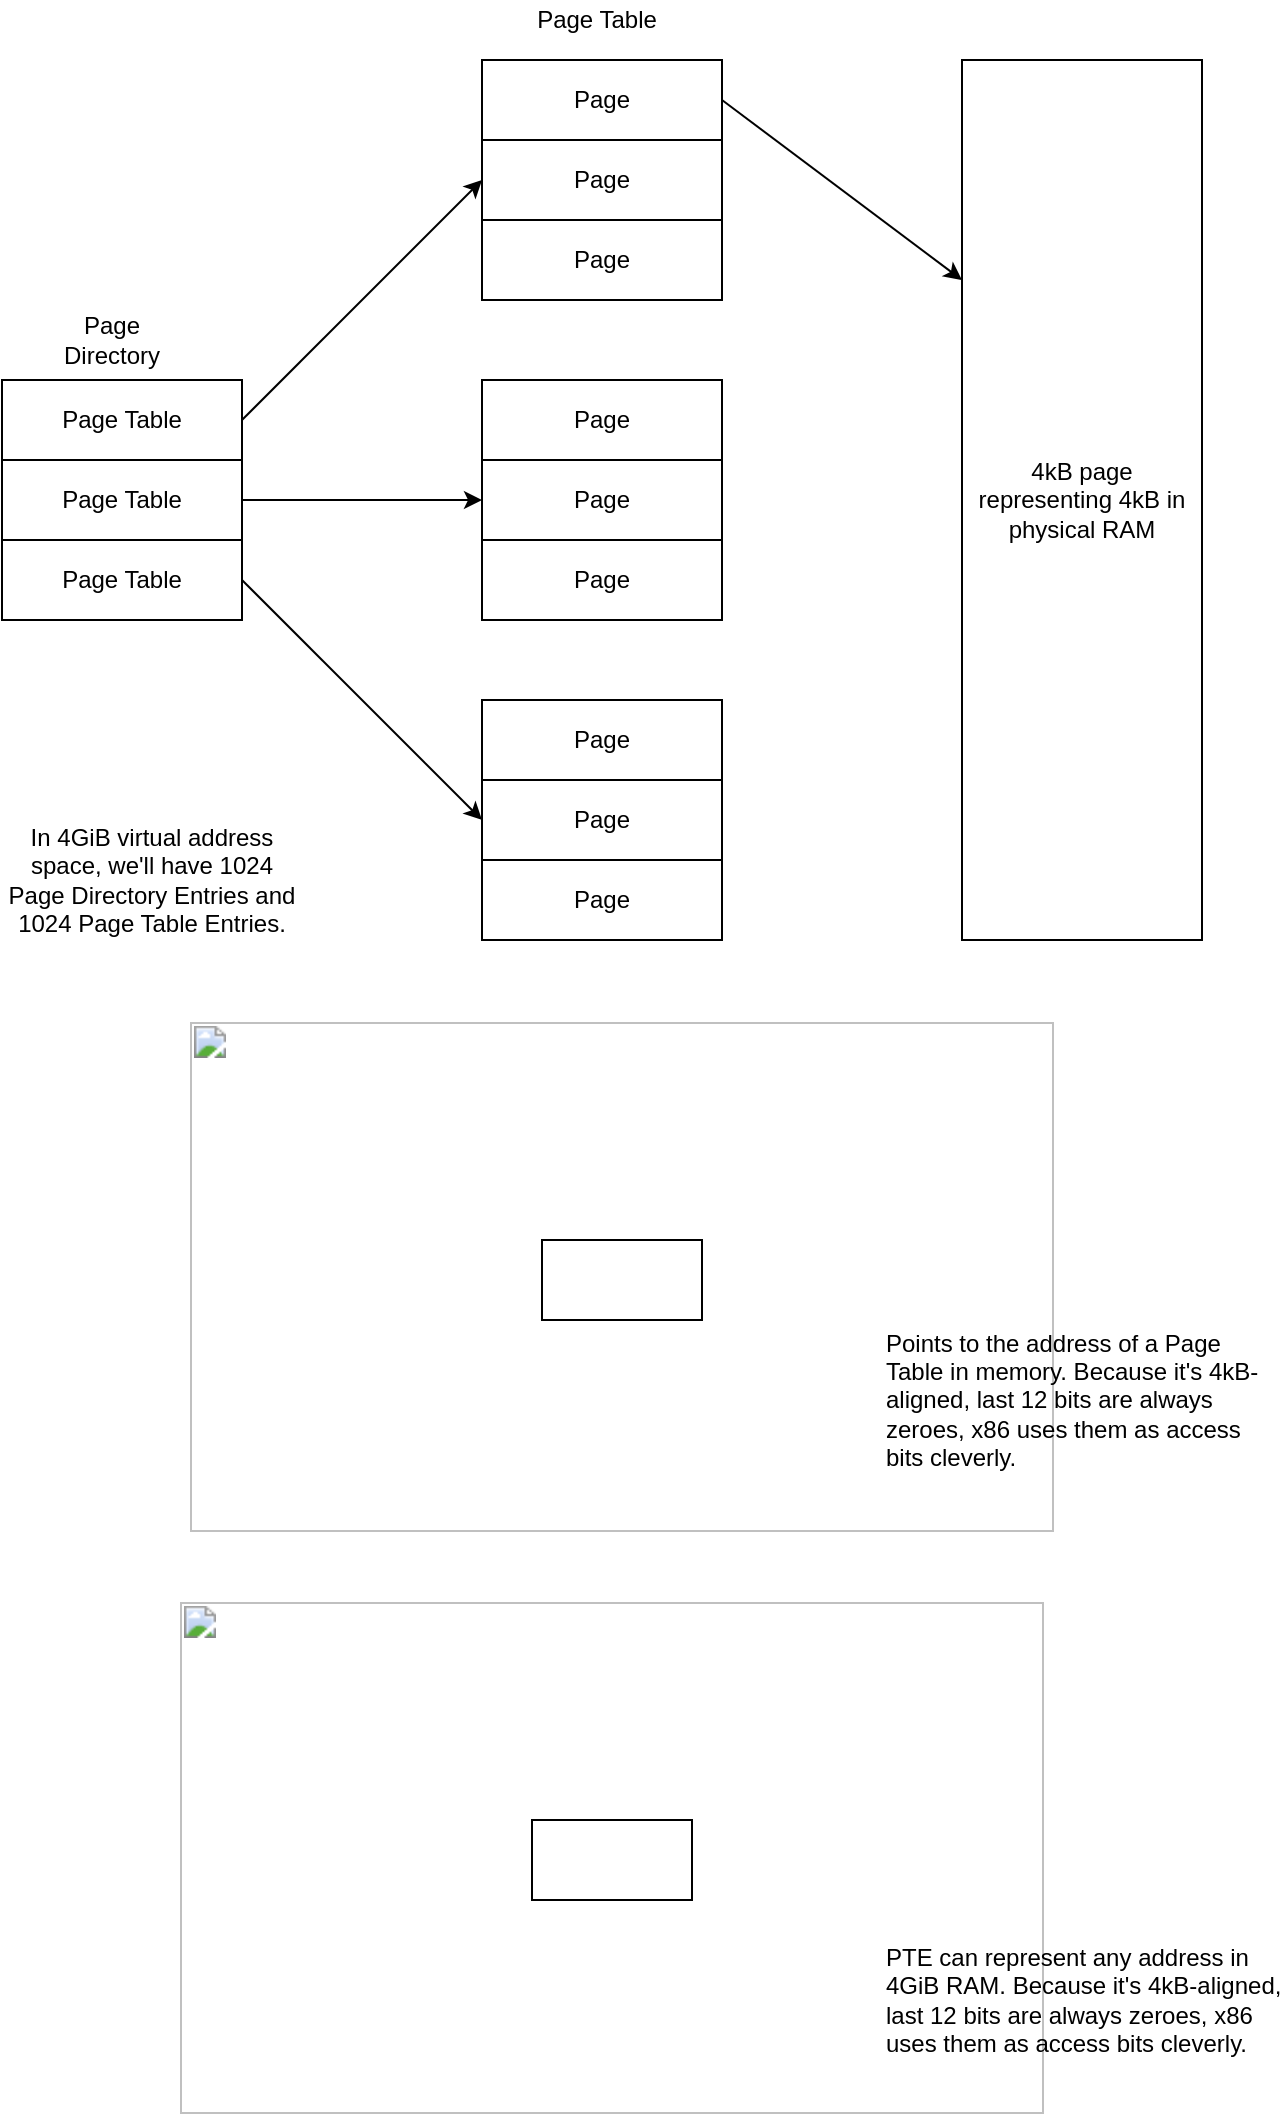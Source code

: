<mxfile version="12.4.3" type="device" pages="1"><diagram id="j49o1tX4XedMulFTHdku" name="Page-1"><mxGraphModel dx="814" dy="492" grid="1" gridSize="10" guides="1" tooltips="1" connect="1" arrows="1" fold="1" page="1" pageScale="1" pageWidth="1600" pageHeight="1200" math="0" shadow="0"><root><mxCell id="0"/><mxCell id="1" parent="0"/><mxCell id="OVPKgZJvyO2Mb_BIkHWF-2" value="Page Table" style="rounded=0;whiteSpace=wrap;html=1;" vertex="1" parent="1"><mxGeometry x="120" y="230" width="120" height="40" as="geometry"/></mxCell><mxCell id="OVPKgZJvyO2Mb_BIkHWF-3" value="Page Table" style="rounded=0;whiteSpace=wrap;html=1;" vertex="1" parent="1"><mxGeometry x="120" y="270" width="120" height="40" as="geometry"/></mxCell><mxCell id="OVPKgZJvyO2Mb_BIkHWF-5" value="Page Table" style="rounded=0;whiteSpace=wrap;html=1;" vertex="1" parent="1"><mxGeometry x="120" y="310" width="120" height="40" as="geometry"/></mxCell><mxCell id="OVPKgZJvyO2Mb_BIkHWF-7" value="Page" style="rounded=0;whiteSpace=wrap;html=1;" vertex="1" parent="1"><mxGeometry x="360" y="70" width="120" height="40" as="geometry"/></mxCell><mxCell id="OVPKgZJvyO2Mb_BIkHWF-8" value="Page" style="rounded=0;whiteSpace=wrap;html=1;" vertex="1" parent="1"><mxGeometry x="360" y="110" width="120" height="40" as="geometry"/></mxCell><mxCell id="OVPKgZJvyO2Mb_BIkHWF-9" value="Page" style="rounded=0;whiteSpace=wrap;html=1;" vertex="1" parent="1"><mxGeometry x="360" y="150" width="120" height="40" as="geometry"/></mxCell><mxCell id="OVPKgZJvyO2Mb_BIkHWF-11" value="Page" style="rounded=0;whiteSpace=wrap;html=1;" vertex="1" parent="1"><mxGeometry x="360" y="230" width="120" height="40" as="geometry"/></mxCell><mxCell id="OVPKgZJvyO2Mb_BIkHWF-12" value="Page" style="rounded=0;whiteSpace=wrap;html=1;" vertex="1" parent="1"><mxGeometry x="360" y="270" width="120" height="40" as="geometry"/></mxCell><mxCell id="OVPKgZJvyO2Mb_BIkHWF-13" value="Page" style="rounded=0;whiteSpace=wrap;html=1;" vertex="1" parent="1"><mxGeometry x="360" y="310" width="120" height="40" as="geometry"/></mxCell><mxCell id="OVPKgZJvyO2Mb_BIkHWF-15" value="Page" style="rounded=0;whiteSpace=wrap;html=1;" vertex="1" parent="1"><mxGeometry x="360" y="390" width="120" height="40" as="geometry"/></mxCell><mxCell id="OVPKgZJvyO2Mb_BIkHWF-16" value="Page" style="rounded=0;whiteSpace=wrap;html=1;" vertex="1" parent="1"><mxGeometry x="360" y="430" width="120" height="40" as="geometry"/></mxCell><mxCell id="OVPKgZJvyO2Mb_BIkHWF-17" value="Page" style="rounded=0;whiteSpace=wrap;html=1;" vertex="1" parent="1"><mxGeometry x="360" y="470" width="120" height="40" as="geometry"/></mxCell><mxCell id="OVPKgZJvyO2Mb_BIkHWF-18" value="4kB page representing 4kB in physical RAM" style="rounded=0;whiteSpace=wrap;html=1;" vertex="1" parent="1"><mxGeometry x="600" y="70" width="120" height="440" as="geometry"/></mxCell><mxCell id="OVPKgZJvyO2Mb_BIkHWF-19" value="Page Directory" style="text;html=1;strokeColor=none;fillColor=none;align=center;verticalAlign=middle;whiteSpace=wrap;rounded=0;" vertex="1" parent="1"><mxGeometry x="140" y="200" width="70" height="20" as="geometry"/></mxCell><mxCell id="OVPKgZJvyO2Mb_BIkHWF-20" value="Page Table" style="text;html=1;strokeColor=none;fillColor=none;align=center;verticalAlign=middle;whiteSpace=wrap;rounded=0;" vertex="1" parent="1"><mxGeometry x="385" y="40" width="65" height="20" as="geometry"/></mxCell><mxCell id="OVPKgZJvyO2Mb_BIkHWF-23" value="" style="endArrow=classic;html=1;entryX=0;entryY=0.5;entryDx=0;entryDy=0;" edge="1" parent="1" target="OVPKgZJvyO2Mb_BIkHWF-8"><mxGeometry width="50" height="50" relative="1" as="geometry"><mxPoint x="240" y="250" as="sourcePoint"/><mxPoint x="360" y="170" as="targetPoint"/></mxGeometry></mxCell><mxCell id="OVPKgZJvyO2Mb_BIkHWF-25" value="" style="endArrow=classic;html=1;entryX=0;entryY=0.25;entryDx=0;entryDy=0;exitX=1;exitY=0.5;exitDx=0;exitDy=0;" edge="1" parent="1" source="OVPKgZJvyO2Mb_BIkHWF-7" target="OVPKgZJvyO2Mb_BIkHWF-18"><mxGeometry width="50" height="50" relative="1" as="geometry"><mxPoint x="120" y="580" as="sourcePoint"/><mxPoint x="170" y="530" as="targetPoint"/></mxGeometry></mxCell><mxCell id="OVPKgZJvyO2Mb_BIkHWF-28" value="" style="endArrow=classic;html=1;entryX=0;entryY=0.5;entryDx=0;entryDy=0;exitX=1;exitY=0.5;exitDx=0;exitDy=0;" edge="1" parent="1" source="OVPKgZJvyO2Mb_BIkHWF-3" target="OVPKgZJvyO2Mb_BIkHWF-12"><mxGeometry width="50" height="50" relative="1" as="geometry"><mxPoint x="120" y="580" as="sourcePoint"/><mxPoint x="170" y="530" as="targetPoint"/></mxGeometry></mxCell><mxCell id="OVPKgZJvyO2Mb_BIkHWF-29" value="" style="endArrow=classic;html=1;entryX=0;entryY=0.5;entryDx=0;entryDy=0;exitX=1;exitY=0.5;exitDx=0;exitDy=0;" edge="1" parent="1" source="OVPKgZJvyO2Mb_BIkHWF-5" target="OVPKgZJvyO2Mb_BIkHWF-16"><mxGeometry width="50" height="50" relative="1" as="geometry"><mxPoint x="120" y="580" as="sourcePoint"/><mxPoint x="170" y="530" as="targetPoint"/></mxGeometry></mxCell><mxCell id="OVPKgZJvyO2Mb_BIkHWF-30" value="&lt;img src=&quot;https://wiki.osdev.org/images/9/94/Page_dir.png&quot; width=&quot;432&quot; height=&quot;255&quot;&gt;" style="rounded=0;whiteSpace=wrap;html=1;" vertex="1" parent="1"><mxGeometry x="390" y="660" width="80" height="40" as="geometry"/></mxCell><mxCell id="OVPKgZJvyO2Mb_BIkHWF-31" value="&lt;img src=&quot;https://wiki.osdev.org/images/9/9b/Page_table.png&quot; width=&quot;432&quot; height=&quot;256&quot;&gt;" style="rounded=0;whiteSpace=wrap;html=1;" vertex="1" parent="1"><mxGeometry x="385" y="950" width="80" height="40" as="geometry"/></mxCell><mxCell id="OVPKgZJvyO2Mb_BIkHWF-32" value="PTE can represent any address in 4GiB RAM. Because it's 4kB-aligned, last 12 bits are always zeroes, x86 uses them as access bits cleverly." style="text;html=1;strokeColor=none;fillColor=none;align=left;verticalAlign=middle;whiteSpace=wrap;rounded=0;" vertex="1" parent="1"><mxGeometry x="560" y="1000" width="200" height="80" as="geometry"/></mxCell><mxCell id="OVPKgZJvyO2Mb_BIkHWF-33" value="Points to the address of a Page Table in memory. Because it's 4kB-aligned, last 12 bits are always zeroes, x86 uses them as access bits cleverly." style="text;html=1;strokeColor=none;fillColor=none;align=left;verticalAlign=middle;whiteSpace=wrap;rounded=0;" vertex="1" parent="1"><mxGeometry x="560" y="700" width="200" height="80" as="geometry"/></mxCell><mxCell id="OVPKgZJvyO2Mb_BIkHWF-35" value="In 4GiB virtual address space, we'll have 1024 Page Directory Entries and 1024 Page Table Entries." style="text;html=1;strokeColor=none;fillColor=none;align=center;verticalAlign=middle;whiteSpace=wrap;rounded=0;" vertex="1" parent="1"><mxGeometry x="120" y="440" width="150" height="80" as="geometry"/></mxCell></root></mxGraphModel></diagram></mxfile>